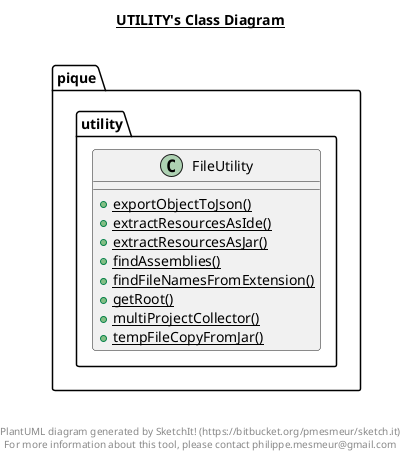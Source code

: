 @startuml

title __UTILITY's Class Diagram__\n

  namespace pique.utility {
    class pique.utility.FileUtility {
        {static} + exportObjectToJson()
        {static} + extractResourcesAsIde()
        {static} + extractResourcesAsJar()
        {static} + findAssemblies()
        {static} + findFileNamesFromExtension()
        {static} + getRoot()
        {static} + multiProjectCollector()
        {static} + tempFileCopyFromJar()
    }
  }
  



right footer


PlantUML diagram generated by SketchIt! (https://bitbucket.org/pmesmeur/sketch.it)
For more information about this tool, please contact philippe.mesmeur@gmail.com
endfooter

@enduml
